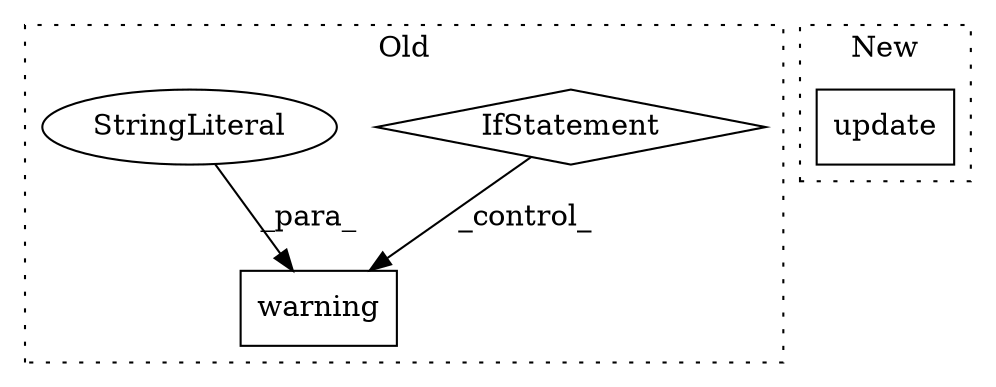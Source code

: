 digraph G {
subgraph cluster0 {
1 [label="warning" a="32" s="2370,2568" l="8,1" shape="box"];
3 [label="IfStatement" a="25" s="2315,2351" l="4,2" shape="diamond"];
4 [label="StringLiteral" a="45" s="2378" l="190" shape="ellipse"];
label = "Old";
style="dotted";
}
subgraph cluster1 {
2 [label="update" a="32" s="2481,2510" l="7,1" shape="box"];
label = "New";
style="dotted";
}
3 -> 1 [label="_control_"];
4 -> 1 [label="_para_"];
}